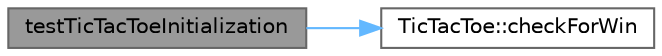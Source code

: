 digraph "testTicTacToeInitialization"
{
 // INTERACTIVE_SVG=YES
 // LATEX_PDF_SIZE
  bgcolor="transparent";
  edge [fontname=Helvetica,fontsize=10,labelfontname=Helvetica,labelfontsize=10];
  node [fontname=Helvetica,fontsize=10,shape=box,height=0.2,width=0.4];
  rankdir="LR";
  Node1 [id="Node000001",label="testTicTacToeInitialization",height=0.2,width=0.4,color="gray40", fillcolor="grey60", style="filled", fontcolor="black",tooltip=" "];
  Node1 -> Node2 [id="edge1_Node000001_Node000002",color="steelblue1",style="solid",tooltip=" "];
  Node2 [id="Node000002",label="TicTacToe::checkForWin",height=0.2,width=0.4,color="grey40", fillcolor="white", style="filled",URL="$class_tic_tac_toe.html#ac0c1b0cc4e8e871520bce73f0d5a536f",tooltip=" "];
}
